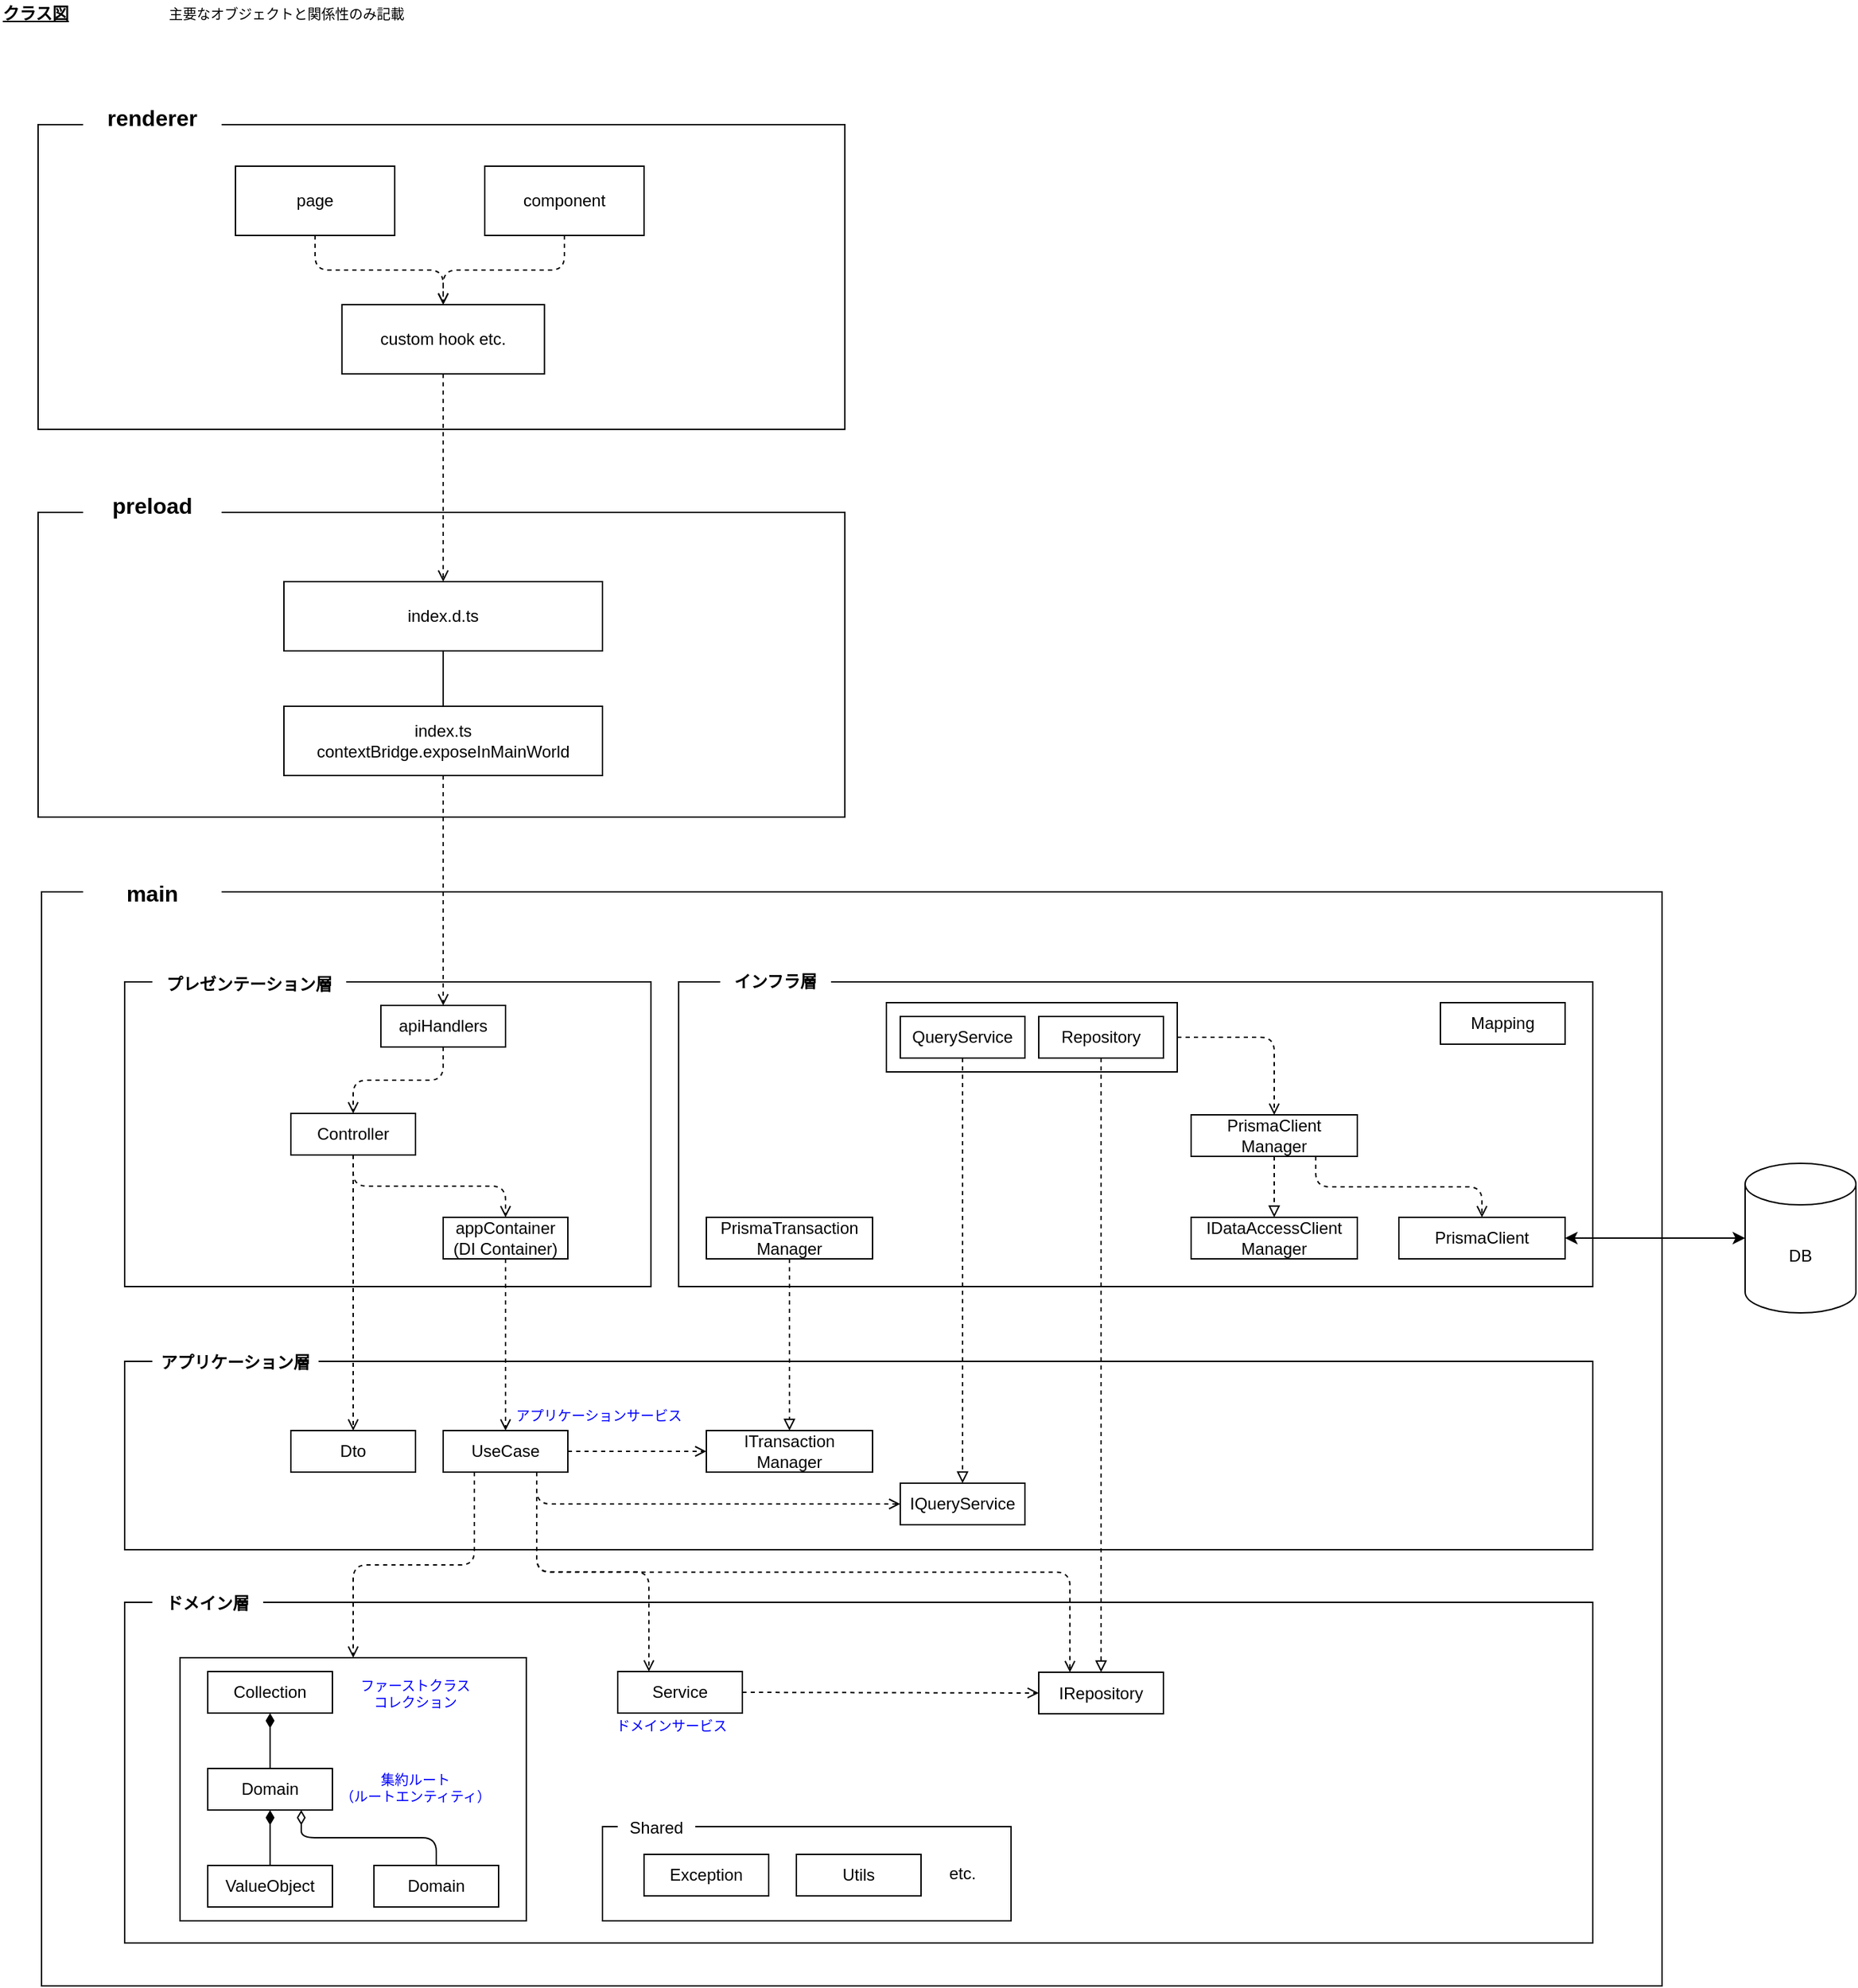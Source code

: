 <mxfile>
    <diagram id="ZmP9rQ6tRfBy3tIzzFNz" name="ページ1">
        <mxGraphModel dx="1800" dy="1137" grid="1" gridSize="10" guides="1" tooltips="1" connect="1" arrows="1" fold="1" page="1" pageScale="1" pageWidth="1654" pageHeight="1169" background="#ffffff" math="0" shadow="0">
            <root>
                <mxCell id="0"/>
                <mxCell id="1" parent="0"/>
                <mxCell id="113" value="" style="rounded=0;whiteSpace=wrap;html=1;" vertex="1" parent="1">
                    <mxGeometry x="67.5" y="410" width="582.5" height="220" as="geometry"/>
                </mxCell>
                <mxCell id="109" value="" style="rounded=0;whiteSpace=wrap;html=1;" vertex="1" parent="1">
                    <mxGeometry x="70" y="684" width="1170" height="790" as="geometry"/>
                </mxCell>
                <mxCell id="59" value="" style="rounded=0;whiteSpace=wrap;html=1;" parent="1" vertex="1">
                    <mxGeometry x="530" y="749" width="660" height="220" as="geometry"/>
                </mxCell>
                <mxCell id="107" value="" style="rounded=0;whiteSpace=wrap;html=1;" vertex="1" parent="1">
                    <mxGeometry x="680" y="764" width="210" height="50" as="geometry"/>
                </mxCell>
                <mxCell id="57" value="" style="rounded=0;whiteSpace=wrap;html=1;" parent="1" vertex="1">
                    <mxGeometry x="130" y="1023" width="1060" height="136" as="geometry"/>
                </mxCell>
                <mxCell id="58" value="" style="rounded=0;whiteSpace=wrap;html=1;" parent="1" vertex="1">
                    <mxGeometry x="130" y="749" width="380" height="220" as="geometry"/>
                </mxCell>
                <mxCell id="79" value="apiHandlers" style="rounded=0;whiteSpace=wrap;html=1;" vertex="1" parent="58">
                    <mxGeometry x="185" y="17" width="90" height="30" as="geometry"/>
                </mxCell>
                <mxCell id="56" value="" style="rounded=0;whiteSpace=wrap;html=1;" parent="1" vertex="1">
                    <mxGeometry x="130" y="1197" width="1060" height="246" as="geometry"/>
                </mxCell>
                <mxCell id="54" value="" style="rounded=0;whiteSpace=wrap;html=1;" parent="1" vertex="1">
                    <mxGeometry x="475" y="1359" width="295" height="68" as="geometry"/>
                </mxCell>
                <mxCell id="46" value="" style="rounded=0;whiteSpace=wrap;html=1;" parent="1" vertex="1">
                    <mxGeometry x="170" y="1237" width="250" height="190" as="geometry"/>
                </mxCell>
                <mxCell id="2" value="&lt;u&gt;クラス図&lt;/u&gt;" style="text;html=1;strokeColor=none;fillColor=none;align=left;verticalAlign=middle;whiteSpace=wrap;rounded=0;fontStyle=1" parent="1" vertex="1">
                    <mxGeometry x="40" y="40" width="190" height="20" as="geometry"/>
                </mxCell>
                <mxCell id="10" value="プレゼンテーション層" style="text;html=1;strokeColor=none;fillColor=#FFFFFF;align=center;verticalAlign=middle;whiteSpace=wrap;rounded=0;fontStyle=1" parent="1" vertex="1">
                    <mxGeometry x="150" y="736" width="140" height="30" as="geometry"/>
                </mxCell>
                <mxCell id="12" value="アプリケーション層" style="text;html=1;strokeColor=none;fillColor=#FFFFFF;align=center;verticalAlign=middle;whiteSpace=wrap;rounded=0;fontStyle=1" parent="1" vertex="1">
                    <mxGeometry x="150" y="1009" width="120" height="30" as="geometry"/>
                </mxCell>
                <mxCell id="13" value="インフラ層" style="text;html=1;strokeColor=none;fillColor=#FFFFFF;align=center;verticalAlign=middle;whiteSpace=wrap;rounded=0;fontStyle=1" parent="1" vertex="1">
                    <mxGeometry x="560" y="734" width="80" height="30" as="geometry"/>
                </mxCell>
                <mxCell id="15" value="ドメイン層" style="text;html=1;align=center;verticalAlign=middle;whiteSpace=wrap;rounded=0;fillColor=#FFFFFF;strokeColor=none;fontStyle=1" parent="1" vertex="1">
                    <mxGeometry x="150" y="1183" width="80" height="29" as="geometry"/>
                </mxCell>
                <mxCell id="16" value="Repository" style="rounded=0;whiteSpace=wrap;html=1;" parent="1" vertex="1">
                    <mxGeometry x="790" y="774" width="90" height="30" as="geometry"/>
                </mxCell>
                <mxCell id="17" value="IRepository" style="rounded=0;whiteSpace=wrap;html=1;" parent="1" vertex="1">
                    <mxGeometry x="790" y="1247.5" width="90" height="30" as="geometry"/>
                </mxCell>
                <mxCell id="19" value="Dto" style="rounded=0;whiteSpace=wrap;html=1;" parent="1" vertex="1">
                    <mxGeometry x="250" y="1073" width="90" height="30" as="geometry"/>
                </mxCell>
                <mxCell id="20" value="UseCase" style="rounded=0;whiteSpace=wrap;html=1;" parent="1" vertex="1">
                    <mxGeometry x="360" y="1073" width="90" height="30" as="geometry"/>
                </mxCell>
                <mxCell id="21" value="Collection" style="rounded=0;whiteSpace=wrap;html=1;" parent="1" vertex="1">
                    <mxGeometry x="190" y="1247" width="90" height="30" as="geometry"/>
                </mxCell>
                <mxCell id="22" value="Domain" style="rounded=0;whiteSpace=wrap;html=1;" parent="1" vertex="1">
                    <mxGeometry x="190" y="1317" width="90" height="30" as="geometry"/>
                </mxCell>
                <mxCell id="23" value="ValueObject" style="rounded=0;whiteSpace=wrap;html=1;" parent="1" vertex="1">
                    <mxGeometry x="190" y="1387" width="90" height="30" as="geometry"/>
                </mxCell>
                <mxCell id="24" value="Service" style="rounded=0;whiteSpace=wrap;html=1;" parent="1" vertex="1">
                    <mxGeometry x="486" y="1247" width="90" height="30" as="geometry"/>
                </mxCell>
                <mxCell id="25" value="" style="endArrow=block;dashed=1;endFill=0;endSize=6;html=1;exitX=0.5;exitY=1;exitDx=0;exitDy=0;entryX=0.5;entryY=0;entryDx=0;entryDy=0;" parent="1" source="16" target="17" edge="1">
                    <mxGeometry width="160" relative="1" as="geometry">
                        <mxPoint x="650" y="869" as="sourcePoint"/>
                        <mxPoint x="810" y="869" as="targetPoint"/>
                    </mxGeometry>
                </mxCell>
                <mxCell id="28" value="" style="endArrow=open;endSize=6;dashed=1;html=1;exitX=1;exitY=0.5;exitDx=0;exitDy=0;entryX=0;entryY=0.5;entryDx=0;entryDy=0;" parent="1" source="24" target="17" edge="1">
                    <mxGeometry width="160" relative="1" as="geometry">
                        <mxPoint x="610" y="1337" as="sourcePoint"/>
                        <mxPoint x="770" y="1337" as="targetPoint"/>
                    </mxGeometry>
                </mxCell>
                <mxCell id="41" value="DB" style="shape=cylinder3;whiteSpace=wrap;html=1;boundedLbl=1;backgroundOutline=1;size=15;" parent="1" vertex="1">
                    <mxGeometry x="1300" y="880" width="80" height="108" as="geometry"/>
                </mxCell>
                <mxCell id="42" value="" style="endArrow=classic;startArrow=classic;html=1;exitX=1;exitY=0.5;exitDx=0;exitDy=0;entryX=0;entryY=0.5;entryDx=0;entryDy=0;entryPerimeter=0;" parent="1" source="102" target="41" edge="1">
                    <mxGeometry width="50" height="50" relative="1" as="geometry">
                        <mxPoint x="1150" y="1174" as="sourcePoint"/>
                        <mxPoint x="1350" y="1174" as="targetPoint"/>
                    </mxGeometry>
                </mxCell>
                <mxCell id="44" value="" style="endArrow=open;endSize=6;dashed=1;html=1;exitX=1;exitY=0.5;exitDx=0;exitDy=0;entryX=0;entryY=0.5;entryDx=0;entryDy=0;" parent="1" source="20" target="88" edge="1">
                    <mxGeometry width="160" relative="1" as="geometry">
                        <mxPoint x="660" y="1228" as="sourcePoint"/>
                        <mxPoint x="560" y="1094" as="targetPoint"/>
                    </mxGeometry>
                </mxCell>
                <mxCell id="45" value="" style="endArrow=open;endSize=6;dashed=1;html=1;exitX=0.75;exitY=1;exitDx=0;exitDy=0;entryX=0.25;entryY=0;entryDx=0;entryDy=0;edgeStyle=orthogonalEdgeStyle;" parent="1" source="20" target="24" edge="1">
                    <mxGeometry width="160" relative="1" as="geometry">
                        <mxPoint x="460.0" y="1098" as="sourcePoint"/>
                        <mxPoint x="570" y="1098" as="targetPoint"/>
                    </mxGeometry>
                </mxCell>
                <mxCell id="47" value="" style="endArrow=open;endSize=6;dashed=1;html=1;entryX=0.5;entryY=0;entryDx=0;entryDy=0;edgeStyle=orthogonalEdgeStyle;exitX=0.25;exitY=1;exitDx=0;exitDy=0;" parent="1" source="20" target="46" edge="1">
                    <mxGeometry width="160" relative="1" as="geometry">
                        <mxPoint x="410" y="1163" as="sourcePoint"/>
                        <mxPoint x="592.5" y="1213" as="targetPoint"/>
                    </mxGeometry>
                </mxCell>
                <mxCell id="50" value="Exception" style="rounded=0;whiteSpace=wrap;html=1;" parent="1" vertex="1">
                    <mxGeometry x="505" y="1379" width="90" height="30" as="geometry"/>
                </mxCell>
                <mxCell id="51" value="Utils" style="rounded=0;whiteSpace=wrap;html=1;" parent="1" vertex="1">
                    <mxGeometry x="615" y="1379" width="90" height="30" as="geometry"/>
                </mxCell>
                <mxCell id="62" value="Mapping" style="rounded=0;whiteSpace=wrap;html=1;" parent="1" vertex="1">
                    <mxGeometry x="1080" y="764" width="90" height="30" as="geometry"/>
                </mxCell>
                <mxCell id="63" value="Shared" style="text;html=1;align=center;verticalAlign=middle;whiteSpace=wrap;rounded=0;fillColor=#FFFFFF;strokeColor=none;" parent="1" vertex="1">
                    <mxGeometry x="486" y="1351" width="56" height="17" as="geometry"/>
                </mxCell>
                <mxCell id="64" value="ドメインサービス" style="text;html=1;strokeColor=none;fillColor=none;align=center;verticalAlign=middle;whiteSpace=wrap;rounded=0;fontColor=#0000FF;fontSize=10;" parent="1" vertex="1">
                    <mxGeometry x="480" y="1274" width="90" height="23" as="geometry"/>
                </mxCell>
                <mxCell id="65" value="ファーストクラス&lt;br&gt;コレクション" style="text;html=1;strokeColor=none;fillColor=none;align=center;verticalAlign=middle;whiteSpace=wrap;rounded=0;fontColor=#0000FF;fontSize=10;" parent="1" vertex="1">
                    <mxGeometry x="295" y="1251" width="90" height="23" as="geometry"/>
                </mxCell>
                <mxCell id="66" value="Domain" style="rounded=0;whiteSpace=wrap;html=1;" parent="1" vertex="1">
                    <mxGeometry x="310" y="1387" width="90" height="30" as="geometry"/>
                </mxCell>
                <mxCell id="68" value="" style="endArrow=none;startArrow=diamondThin;endFill=0;startFill=0;html=1;verticalAlign=bottom;labelBackgroundColor=none;strokeWidth=1;startSize=8;endSize=8;fontSize=10;fontColor=#000000;exitX=0.75;exitY=1;exitDx=0;exitDy=0;entryX=0.5;entryY=0;entryDx=0;entryDy=0;edgeStyle=orthogonalEdgeStyle;" parent="1" source="22" target="66" edge="1">
                    <mxGeometry width="160" relative="1" as="geometry">
                        <mxPoint x="190" y="1479" as="sourcePoint"/>
                        <mxPoint x="350" y="1479" as="targetPoint"/>
                    </mxGeometry>
                </mxCell>
                <mxCell id="70" value="" style="endArrow=none;startArrow=diamondThin;endFill=0;startFill=1;html=1;verticalAlign=bottom;labelBackgroundColor=none;strokeWidth=1;startSize=8;endSize=8;fontSize=10;fontColor=#000000;exitX=0.5;exitY=1;exitDx=0;exitDy=0;entryX=0.5;entryY=0;entryDx=0;entryDy=0;" parent="1" source="21" target="22" edge="1">
                    <mxGeometry width="160" relative="1" as="geometry">
                        <mxPoint x="260" y="1299" as="sourcePoint"/>
                        <mxPoint x="420" y="1299" as="targetPoint"/>
                    </mxGeometry>
                </mxCell>
                <mxCell id="71" value="" style="endArrow=none;startArrow=diamondThin;endFill=0;startFill=1;html=1;verticalAlign=bottom;labelBackgroundColor=none;strokeWidth=1;startSize=8;endSize=8;fontSize=10;fontColor=#000000;exitX=0.5;exitY=1;exitDx=0;exitDy=0;entryX=0.5;entryY=0;entryDx=0;entryDy=0;" parent="1" source="22" target="23" edge="1">
                    <mxGeometry width="160" relative="1" as="geometry">
                        <mxPoint x="310" y="1459" as="sourcePoint"/>
                        <mxPoint x="470" y="1459" as="targetPoint"/>
                    </mxGeometry>
                </mxCell>
                <mxCell id="72" value="集約ルート&lt;br&gt;（ルートエンティティ）" style="text;html=1;strokeColor=none;fillColor=none;align=center;verticalAlign=middle;whiteSpace=wrap;rounded=0;fontColor=#0000FF;fontSize=10;" parent="1" vertex="1">
                    <mxGeometry x="280" y="1319" width="120" height="23" as="geometry"/>
                </mxCell>
                <mxCell id="78" value="主要なオブジェクトと関係性のみ記載" style="text;html=1;strokeColor=none;fillColor=none;align=left;verticalAlign=middle;whiteSpace=wrap;rounded=0;fontSize=10;fontColor=#000000;" parent="1" vertex="1">
                    <mxGeometry x="160" y="40" width="195" height="20" as="geometry"/>
                </mxCell>
                <mxCell id="80" value="Controller" style="rounded=0;whiteSpace=wrap;html=1;" vertex="1" parent="1">
                    <mxGeometry x="250" y="844" width="90" height="30" as="geometry"/>
                </mxCell>
                <mxCell id="81" value="" style="html=1;verticalAlign=bottom;labelBackgroundColor=none;endArrow=open;endFill=0;dashed=1;exitX=0.5;exitY=1;exitDx=0;exitDy=0;entryX=0.5;entryY=0;entryDx=0;entryDy=0;edgeStyle=orthogonalEdgeStyle;" edge="1" parent="1" source="79" target="80">
                    <mxGeometry width="160" relative="1" as="geometry">
                        <mxPoint x="200" y="644" as="sourcePoint"/>
                        <mxPoint x="360" y="644" as="targetPoint"/>
                    </mxGeometry>
                </mxCell>
                <mxCell id="82" value="appContainer&lt;br&gt;(DI Container)" style="rounded=0;whiteSpace=wrap;html=1;" vertex="1" parent="1">
                    <mxGeometry x="360" y="919" width="90" height="30" as="geometry"/>
                </mxCell>
                <mxCell id="83" value="" style="html=1;verticalAlign=bottom;labelBackgroundColor=none;endArrow=open;endFill=0;dashed=1;exitX=0.5;exitY=1;exitDx=0;exitDy=0;edgeStyle=orthogonalEdgeStyle;" edge="1" parent="1" source="80" target="82">
                    <mxGeometry width="160" relative="1" as="geometry">
                        <mxPoint x="295" y="834" as="sourcePoint"/>
                        <mxPoint x="295" y="869" as="targetPoint"/>
                    </mxGeometry>
                </mxCell>
                <mxCell id="84" value="" style="html=1;verticalAlign=bottom;labelBackgroundColor=none;endArrow=open;endFill=0;dashed=1;exitX=0.5;exitY=1;exitDx=0;exitDy=0;edgeStyle=orthogonalEdgeStyle;entryX=0.5;entryY=0;entryDx=0;entryDy=0;" edge="1" parent="1" source="82" target="20">
                    <mxGeometry width="160" relative="1" as="geometry">
                        <mxPoint x="325" y="884" as="sourcePoint"/>
                        <mxPoint x="325" y="914" as="targetPoint"/>
                    </mxGeometry>
                </mxCell>
                <mxCell id="85" value="" style="html=1;verticalAlign=bottom;labelBackgroundColor=none;endArrow=open;endFill=0;dashed=1;edgeStyle=orthogonalEdgeStyle;exitX=0.5;exitY=1;exitDx=0;exitDy=0;" edge="1" parent="1" source="80" target="19">
                    <mxGeometry width="160" relative="1" as="geometry">
                        <mxPoint x="320" y="874" as="sourcePoint"/>
                        <mxPoint x="415" y="914" as="targetPoint"/>
                    </mxGeometry>
                </mxCell>
                <mxCell id="86" value="アプリケーションサービス" style="text;html=1;strokeColor=none;fillColor=none;align=center;verticalAlign=middle;whiteSpace=wrap;rounded=0;fontColor=#0000FF;fontSize=10;" vertex="1" parent="1">
                    <mxGeometry x="405" y="1050" width="135" height="23" as="geometry"/>
                </mxCell>
                <mxCell id="87" value="" style="endArrow=open;endSize=6;dashed=1;html=1;edgeStyle=orthogonalEdgeStyle;exitX=0.75;exitY=1;exitDx=0;exitDy=0;entryX=0.25;entryY=0;entryDx=0;entryDy=0;" edge="1" parent="1" source="20" target="17">
                    <mxGeometry width="160" relative="1" as="geometry">
                        <mxPoint x="437.5" y="1113" as="sourcePoint"/>
                        <mxPoint x="512.5" y="1257" as="targetPoint"/>
                    </mxGeometry>
                </mxCell>
                <mxCell id="88" value="ITransaction&lt;br&gt;Manager" style="rounded=0;whiteSpace=wrap;html=1;" vertex="1" parent="1">
                    <mxGeometry x="550" y="1073" width="120" height="30" as="geometry"/>
                </mxCell>
                <mxCell id="92" value="IQueryService" style="rounded=0;whiteSpace=wrap;html=1;" vertex="1" parent="1">
                    <mxGeometry x="690" y="1111" width="90" height="30" as="geometry"/>
                </mxCell>
                <mxCell id="93" value="QueryService" style="rounded=0;whiteSpace=wrap;html=1;" vertex="1" parent="1">
                    <mxGeometry x="690" y="774" width="90" height="30" as="geometry"/>
                </mxCell>
                <mxCell id="95" value="etc." style="text;html=1;strokeColor=none;fillColor=none;align=center;verticalAlign=middle;whiteSpace=wrap;rounded=0;" vertex="1" parent="1">
                    <mxGeometry x="710" y="1378" width="50" height="30" as="geometry"/>
                </mxCell>
                <mxCell id="97" value="PrismaTransaction&lt;br&gt;Manager" style="rounded=0;whiteSpace=wrap;html=1;" vertex="1" parent="1">
                    <mxGeometry x="550" y="919" width="120" height="30" as="geometry"/>
                </mxCell>
                <mxCell id="98" value="" style="endArrow=block;dashed=1;endFill=0;endSize=6;html=1;exitX=0.5;exitY=1;exitDx=0;exitDy=0;entryX=0.5;entryY=0;entryDx=0;entryDy=0;" edge="1" parent="1" source="97" target="88">
                    <mxGeometry width="160" relative="1" as="geometry">
                        <mxPoint x="785" y="819" as="sourcePoint"/>
                        <mxPoint x="785" y="1257" as="targetPoint"/>
                    </mxGeometry>
                </mxCell>
                <mxCell id="99" value="IDataAccessClient&lt;br&gt;Manager" style="rounded=0;whiteSpace=wrap;html=1;" vertex="1" parent="1">
                    <mxGeometry x="900" y="919" width="120" height="30" as="geometry"/>
                </mxCell>
                <mxCell id="100" value="PrismaClient&lt;br&gt;Manager" style="rounded=0;whiteSpace=wrap;html=1;" vertex="1" parent="1">
                    <mxGeometry x="900" y="845" width="120" height="30" as="geometry"/>
                </mxCell>
                <mxCell id="101" value="" style="endArrow=block;dashed=1;endFill=0;endSize=6;html=1;exitX=0.5;exitY=1;exitDx=0;exitDy=0;entryX=0.5;entryY=0;entryDx=0;entryDy=0;" edge="1" parent="1" source="100" target="99">
                    <mxGeometry width="160" relative="1" as="geometry">
                        <mxPoint x="742.5" y="1144" as="sourcePoint"/>
                        <mxPoint x="742.5" y="1303" as="targetPoint"/>
                    </mxGeometry>
                </mxCell>
                <mxCell id="102" value="PrismaClient" style="rounded=0;whiteSpace=wrap;html=1;" vertex="1" parent="1">
                    <mxGeometry x="1050" y="919" width="120" height="30" as="geometry"/>
                </mxCell>
                <mxCell id="103" value="" style="html=1;verticalAlign=bottom;labelBackgroundColor=none;endArrow=open;endFill=0;dashed=1;exitX=0.75;exitY=1;exitDx=0;exitDy=0;edgeStyle=orthogonalEdgeStyle;entryX=0.5;entryY=0;entryDx=0;entryDy=0;" edge="1" parent="1" source="100" target="102">
                    <mxGeometry width="160" relative="1" as="geometry">
                        <mxPoint x="750" y="902.5" as="sourcePoint"/>
                        <mxPoint x="860" y="947.5" as="targetPoint"/>
                    </mxGeometry>
                </mxCell>
                <mxCell id="105" value="" style="endArrow=open;endSize=6;dashed=1;html=1;edgeStyle=orthogonalEdgeStyle;exitX=0.75;exitY=1;exitDx=0;exitDy=0;entryX=0;entryY=0.5;entryDx=0;entryDy=0;" edge="1" parent="1" source="20" target="92">
                    <mxGeometry width="160" relative="1" as="geometry">
                        <mxPoint x="437.5" y="1113" as="sourcePoint"/>
                        <mxPoint x="670" y="1124" as="targetPoint"/>
                    </mxGeometry>
                </mxCell>
                <mxCell id="106" value="" style="endArrow=block;dashed=1;endFill=0;endSize=6;html=1;entryX=0.5;entryY=0;entryDx=0;entryDy=0;exitX=0.5;exitY=1;exitDx=0;exitDy=0;" edge="1" parent="1" source="93" target="92">
                    <mxGeometry width="160" relative="1" as="geometry">
                        <mxPoint x="632.5" y="959" as="sourcePoint"/>
                        <mxPoint x="632.5" y="1083" as="targetPoint"/>
                    </mxGeometry>
                </mxCell>
                <mxCell id="108" value="" style="html=1;verticalAlign=bottom;labelBackgroundColor=none;endArrow=open;endFill=0;dashed=1;exitX=1;exitY=0.5;exitDx=0;exitDy=0;edgeStyle=orthogonalEdgeStyle;" edge="1" parent="1" source="107" target="100">
                    <mxGeometry width="160" relative="1" as="geometry">
                        <mxPoint x="1000" y="885" as="sourcePoint"/>
                        <mxPoint x="1120" y="929" as="targetPoint"/>
                    </mxGeometry>
                </mxCell>
                <mxCell id="111" value="main" style="text;html=1;strokeColor=none;fillColor=#FFFFFF;align=center;verticalAlign=middle;whiteSpace=wrap;rounded=0;fontStyle=1;fontSize=16;" vertex="1" parent="1">
                    <mxGeometry x="100" y="670" width="100" height="30" as="geometry"/>
                </mxCell>
                <mxCell id="112" value="index.ts&lt;br&gt;contextBridge.exposeInMainWorld" style="rounded=0;whiteSpace=wrap;html=1;" vertex="1" parent="1">
                    <mxGeometry x="245" y="550" width="230" height="50" as="geometry"/>
                </mxCell>
                <mxCell id="115" value="preload" style="text;html=1;strokeColor=none;fillColor=#FFFFFF;align=center;verticalAlign=middle;whiteSpace=wrap;rounded=0;fontStyle=1;fontSize=16;" vertex="1" parent="1">
                    <mxGeometry x="100" y="390" width="100" height="30" as="geometry"/>
                </mxCell>
                <mxCell id="116" value="" style="html=1;verticalAlign=bottom;labelBackgroundColor=none;endArrow=open;endFill=0;dashed=1;entryX=0.5;entryY=0;entryDx=0;entryDy=0;edgeStyle=orthogonalEdgeStyle;" edge="1" parent="1" source="112" target="79">
                    <mxGeometry width="160" relative="1" as="geometry">
                        <mxPoint x="530" y="652" as="sourcePoint"/>
                        <mxPoint x="465" y="700" as="targetPoint"/>
                    </mxGeometry>
                </mxCell>
                <mxCell id="117" value="index.d.ts" style="rounded=0;whiteSpace=wrap;html=1;" vertex="1" parent="1">
                    <mxGeometry x="245" y="460" width="230" height="50" as="geometry"/>
                </mxCell>
                <mxCell id="118" value="" style="rounded=0;whiteSpace=wrap;html=1;" vertex="1" parent="1">
                    <mxGeometry x="67.5" y="130" width="582.5" height="220" as="geometry"/>
                </mxCell>
                <mxCell id="119" value="renderer" style="text;html=1;strokeColor=none;fillColor=#FFFFFF;align=center;verticalAlign=middle;whiteSpace=wrap;rounded=0;fontStyle=1;fontSize=16;" vertex="1" parent="1">
                    <mxGeometry x="100" y="110" width="100" height="30" as="geometry"/>
                </mxCell>
                <mxCell id="120" value="custom hook etc." style="rounded=0;whiteSpace=wrap;html=1;" vertex="1" parent="1">
                    <mxGeometry x="286.88" y="260" width="146.25" height="50" as="geometry"/>
                </mxCell>
                <mxCell id="121" value="page" style="rounded=0;whiteSpace=wrap;html=1;" vertex="1" parent="1">
                    <mxGeometry x="210" y="160" width="115" height="50" as="geometry"/>
                </mxCell>
                <mxCell id="122" value="component" style="rounded=0;whiteSpace=wrap;html=1;" vertex="1" parent="1">
                    <mxGeometry x="390" y="160" width="115" height="50" as="geometry"/>
                </mxCell>
                <mxCell id="123" value="" style="html=1;verticalAlign=bottom;labelBackgroundColor=none;endArrow=open;endFill=0;dashed=1;entryX=0.5;entryY=0;entryDx=0;entryDy=0;edgeStyle=orthogonalEdgeStyle;exitX=0.5;exitY=1;exitDx=0;exitDy=0;" edge="1" parent="1" source="121" target="120">
                    <mxGeometry width="160" relative="1" as="geometry">
                        <mxPoint x="370" y="640" as="sourcePoint"/>
                        <mxPoint x="370" y="776" as="targetPoint"/>
                    </mxGeometry>
                </mxCell>
                <mxCell id="124" value="" style="html=1;verticalAlign=bottom;labelBackgroundColor=none;endArrow=open;endFill=0;dashed=1;entryX=0.5;entryY=0;entryDx=0;entryDy=0;edgeStyle=orthogonalEdgeStyle;exitX=0.5;exitY=1;exitDx=0;exitDy=0;" edge="1" parent="1" source="122" target="120">
                    <mxGeometry width="160" relative="1" as="geometry">
                        <mxPoint x="312.5" y="220" as="sourcePoint"/>
                        <mxPoint x="365.005" y="270" as="targetPoint"/>
                    </mxGeometry>
                </mxCell>
                <mxCell id="125" value="" style="html=1;verticalAlign=bottom;labelBackgroundColor=none;endArrow=open;endFill=0;dashed=1;edgeStyle=orthogonalEdgeStyle;exitX=0.5;exitY=1;exitDx=0;exitDy=0;" edge="1" parent="1" source="120" target="117">
                    <mxGeometry width="160" relative="1" as="geometry">
                        <mxPoint x="457.5" y="220" as="sourcePoint"/>
                        <mxPoint x="365.005" y="270" as="targetPoint"/>
                    </mxGeometry>
                </mxCell>
                <mxCell id="126" value="" style="endArrow=none;html=1;fontSize=16;entryX=0.5;entryY=1;entryDx=0;entryDy=0;exitX=0.5;exitY=0;exitDx=0;exitDy=0;" edge="1" parent="1" source="112" target="117">
                    <mxGeometry width="50" height="50" relative="1" as="geometry">
                        <mxPoint x="-20" y="630" as="sourcePoint"/>
                        <mxPoint x="30" y="580" as="targetPoint"/>
                    </mxGeometry>
                </mxCell>
            </root>
        </mxGraphModel>
    </diagram>
</mxfile>